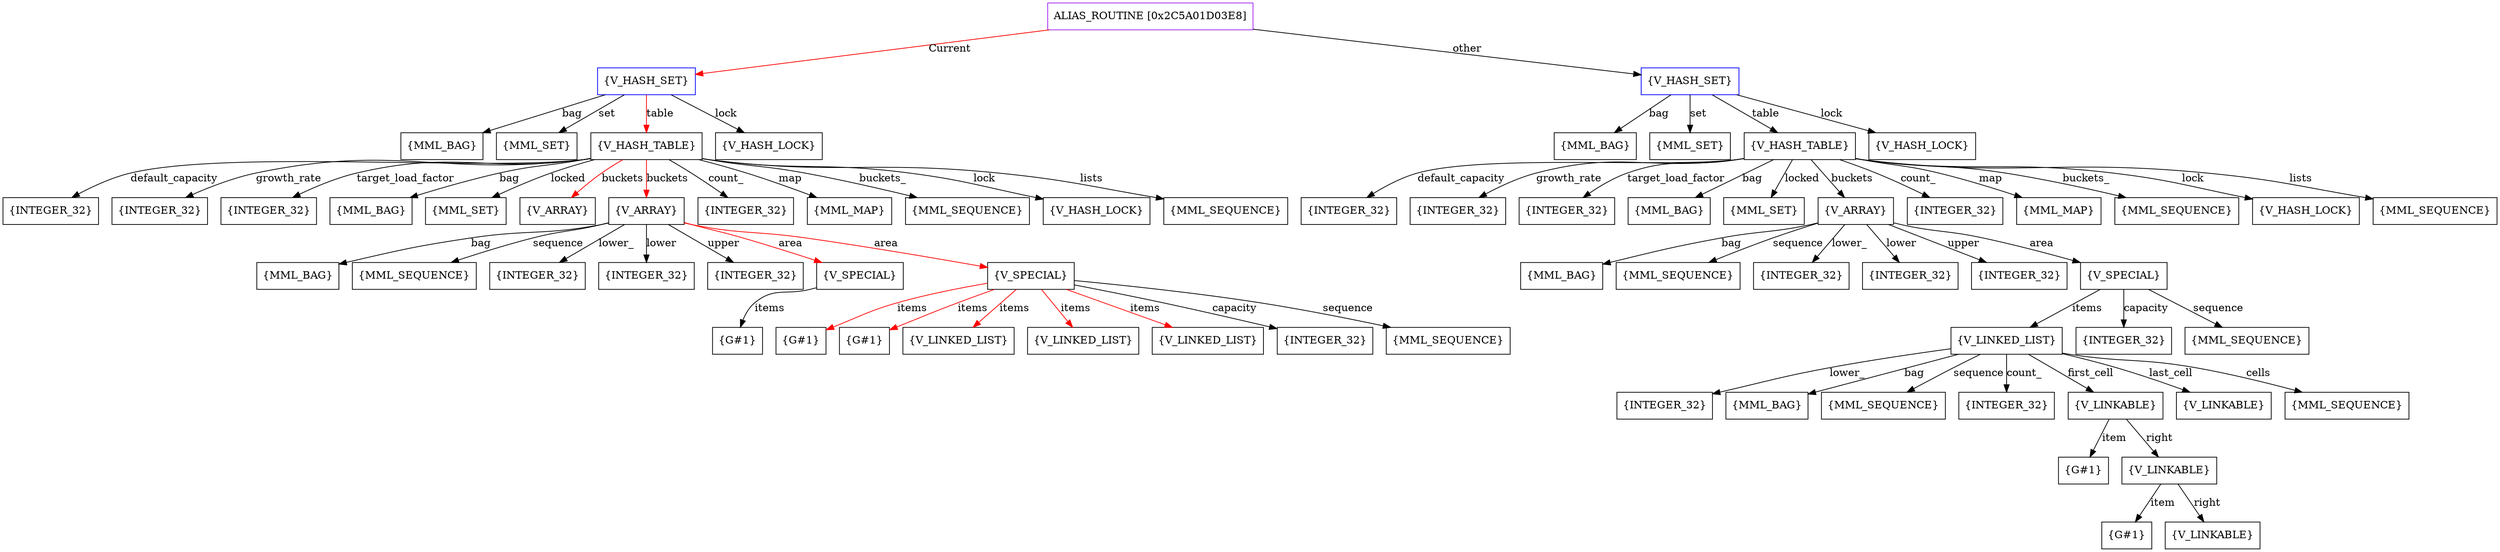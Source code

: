 digraph g {
	node [shape=box]
	b1[color=purple label=<ALIAS_ROUTINE [0x2C5A01D03E8]>]
	b2[color=blue label=<{V_HASH_SET}>]
	b3[label=<{MML_BAG}>]
	b4[label=<{MML_SET}>]
	b5[label=<{V_HASH_TABLE}>]
	b6[label=<{INTEGER_32}>]
	b7[label=<{INTEGER_32}>]
	b8[label=<{INTEGER_32}>]
	b9[label=<{MML_BAG}>]
	b10[label=<{MML_SET}>]
	b11[label=<{V_ARRAY}>]
	b12[label=<{V_ARRAY}>]
	b13[label=<{MML_BAG}>]
	b14[label=<{MML_SEQUENCE}>]
	b15[label=<{INTEGER_32}>]
	b16[label=<{INTEGER_32}>]
	b17[label=<{INTEGER_32}>]
	b18[label=<{V_SPECIAL}>]
	b19[label=<{G#1}>]
	b20[label=<{V_SPECIAL}>]
	b21[label=<{G#1}>]
	b22[label=<{G#1}>]
	b23[label=<{V_LINKED_LIST}>]
	b24[label=<{V_LINKED_LIST}>]
	b25[label=<{V_LINKED_LIST}>]
	b26[label=<{INTEGER_32}>]
	b27[label=<{MML_SEQUENCE}>]
	b28[label=<{INTEGER_32}>]
	b29[label=<{MML_MAP}>]
	b30[label=<{MML_SEQUENCE}>]
	b31[label=<{V_HASH_LOCK}>]
	b32[label=<{MML_SEQUENCE}>]
	b33[label=<{V_HASH_LOCK}>]
	b34[color=blue label=<{V_HASH_SET}>]
	b35[label=<{MML_BAG}>]
	b36[label=<{MML_SET}>]
	b37[label=<{V_HASH_TABLE}>]
	b38[label=<{INTEGER_32}>]
	b39[label=<{INTEGER_32}>]
	b40[label=<{INTEGER_32}>]
	b41[label=<{MML_BAG}>]
	b42[label=<{MML_SET}>]
	b43[label=<{V_ARRAY}>]
	b44[label=<{MML_BAG}>]
	b45[label=<{MML_SEQUENCE}>]
	b46[label=<{INTEGER_32}>]
	b47[label=<{INTEGER_32}>]
	b48[label=<{INTEGER_32}>]
	b49[label=<{V_SPECIAL}>]
	b50[label=<{V_LINKED_LIST}>]
	b51[label=<{INTEGER_32}>]
	b52[label=<{MML_BAG}>]
	b53[label=<{MML_SEQUENCE}>]
	b54[label=<{INTEGER_32}>]
	b55[label=<{V_LINKABLE}>]
	b56[label=<{G#1}>]
	b57[label=<{V_LINKABLE}>]
	b58[label=<{G#1}>]
	b59[label=<{V_LINKABLE}>]
	b60[label=<{V_LINKABLE}>]
	b61[label=<{MML_SEQUENCE}>]
	b62[label=<{INTEGER_32}>]
	b63[label=<{MML_SEQUENCE}>]
	b64[label=<{INTEGER_32}>]
	b65[label=<{MML_MAP}>]
	b66[label=<{MML_SEQUENCE}>]
	b67[label=<{V_HASH_LOCK}>]
	b68[label=<{MML_SEQUENCE}>]
	b69[label=<{V_HASH_LOCK}>]
	b1->b2[color=red label=<Current>]
	b2->b3[label=<bag>]
	b2->b4[label=<set>]
	b2->b5[color=red label=<table>]
	b5->b6[label=<default_capacity>]
	b5->b7[label=<growth_rate>]
	b5->b8[label=<target_load_factor>]
	b5->b9[label=<bag>]
	b5->b10[label=<locked>]
	b5->b11[color=red label=<buckets>]
	b5->b12[color=red label=<buckets>]
	b12->b13[label=<bag>]
	b12->b14[label=<sequence>]
	b12->b15[label=<lower_>]
	b12->b16[label=<lower>]
	b12->b17[label=<upper>]
	b12->b18[color=red label=<area>]
	b18->b19[label=<items>]
	b12->b20[color=red label=<area>]
	b20->b21[color=red label=<items>]
	b20->b22[color=red label=<items>]
	b20->b23[color=red label=<items>]
	b20->b24[color=red label=<items>]
	b20->b25[color=red label=<items>]
	b20->b26[label=<capacity>]
	b20->b27[label=<sequence>]
	b5->b28[label=<count_>]
	b5->b29[label=<map>]
	b5->b30[label=<buckets_>]
	b5->b31[label=<lock>]
	b5->b32[label=<lists>]
	b2->b33[label=<lock>]
	b1->b34[label=<other>]
	b34->b35[label=<bag>]
	b34->b36[label=<set>]
	b34->b37[label=<table>]
	b37->b38[label=<default_capacity>]
	b37->b39[label=<growth_rate>]
	b37->b40[label=<target_load_factor>]
	b37->b41[label=<bag>]
	b37->b42[label=<locked>]
	b37->b43[label=<buckets>]
	b43->b44[label=<bag>]
	b43->b45[label=<sequence>]
	b43->b46[label=<lower_>]
	b43->b47[label=<lower>]
	b43->b48[label=<upper>]
	b43->b49[label=<area>]
	b49->b50[label=<items>]
	b50->b51[label=<lower_>]
	b50->b52[label=<bag>]
	b50->b53[label=<sequence>]
	b50->b54[label=<count_>]
	b50->b55[label=<first_cell>]
	b55->b56[label=<item>]
	b55->b57[label=<right>]
	b57->b58[label=<item>]
	b57->b59[label=<right>]
	b50->b60[label=<last_cell>]
	b50->b61[label=<cells>]
	b49->b62[label=<capacity>]
	b49->b63[label=<sequence>]
	b37->b64[label=<count_>]
	b37->b65[label=<map>]
	b37->b66[label=<buckets_>]
	b37->b67[label=<lock>]
	b37->b68[label=<lists>]
	b34->b69[label=<lock>]
}
